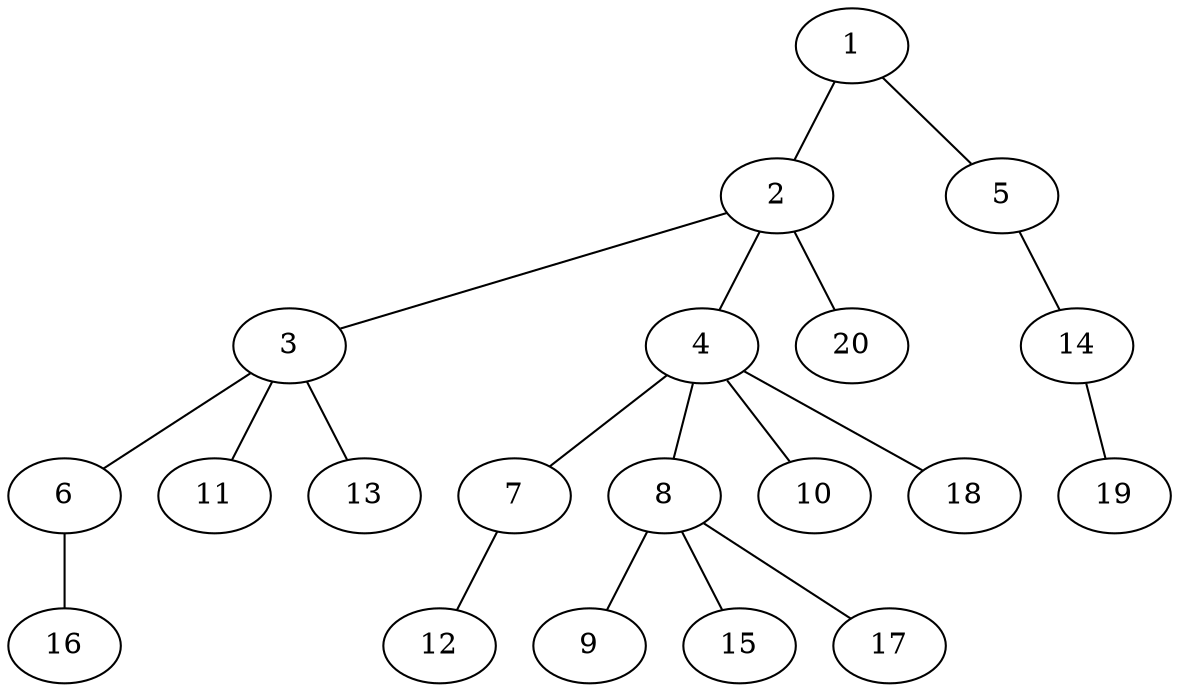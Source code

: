graph graphname {1--2
1--5
2--3
2--4
2--20
3--6
3--11
3--13
4--7
4--8
4--10
4--18
5--14
6--16
7--12
8--9
8--15
8--17
14--19
}